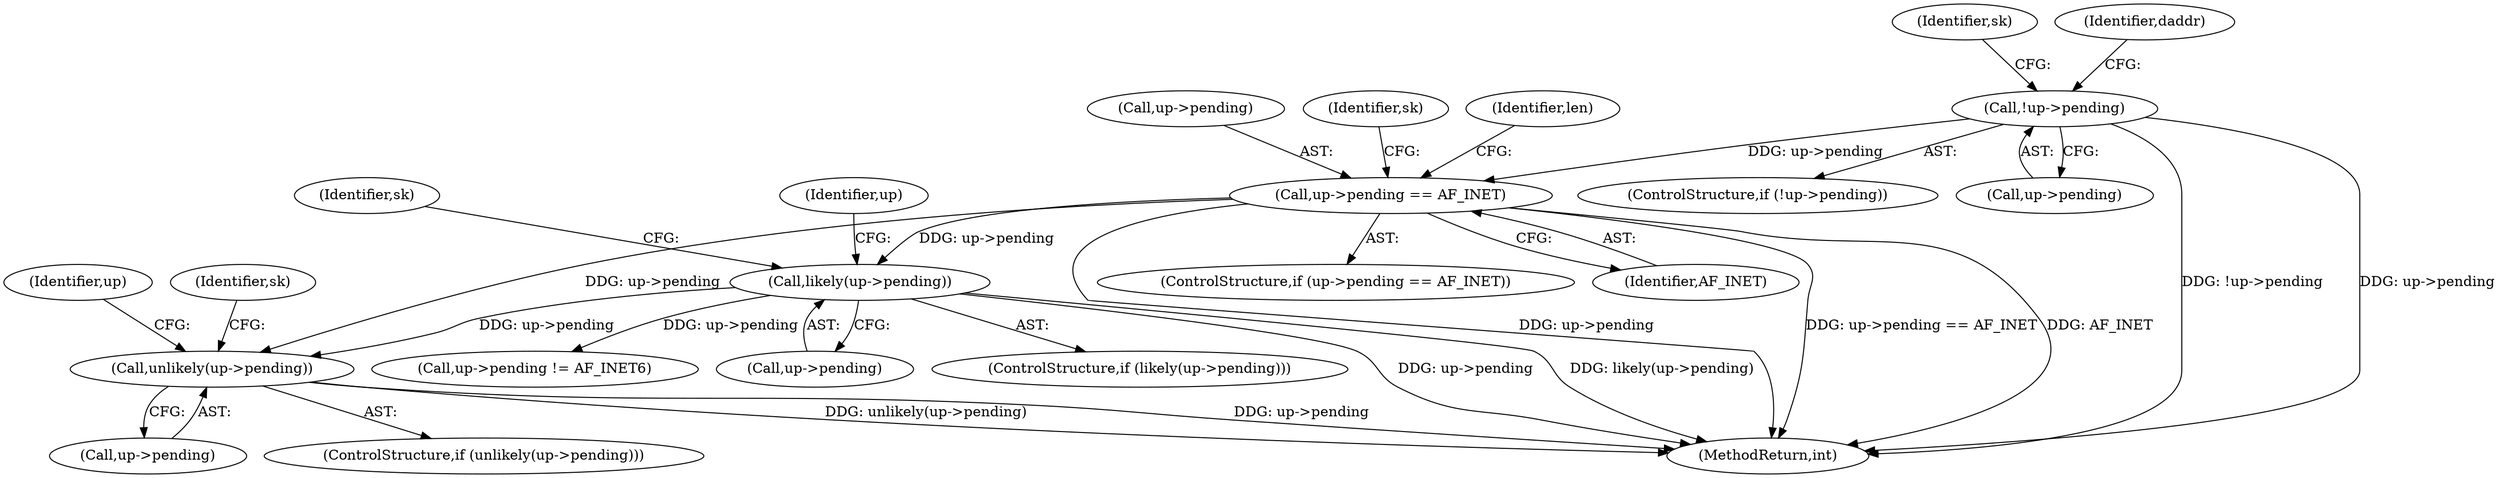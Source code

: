 digraph "0_linux_45f6fad84cc305103b28d73482b344d7f5b76f39_18@pointer" {
"1000874" [label="(Call,unlikely(up->pending))"];
"1000333" [label="(Call,up->pending == AF_INET)"];
"1000248" [label="(Call,!up->pending)"];
"1000367" [label="(Call,likely(up->pending))"];
"1000874" [label="(Call,unlikely(up->pending))"];
"1000374" [label="(Call,up->pending != AF_INET6)"];
"1000345" [label="(Identifier,len)"];
"1000247" [label="(ControlStructure,if (!up->pending))"];
"1000334" [label="(Call,up->pending)"];
"1000367" [label="(Call,likely(up->pending))"];
"1000256" [label="(Identifier,sk)"];
"1000270" [label="(Identifier,daddr)"];
"1000332" [label="(ControlStructure,if (up->pending == AF_INET))"];
"1000249" [label="(Call,up->pending)"];
"1000890" [label="(Identifier,up)"];
"1000248" [label="(Call,!up->pending)"];
"1000880" [label="(Identifier,sk)"];
"1000340" [label="(Identifier,sk)"];
"1000875" [label="(Call,up->pending)"];
"1000337" [label="(Identifier,AF_INET)"];
"1000390" [label="(Identifier,sk)"];
"1000376" [label="(Identifier,up)"];
"1001043" [label="(MethodReturn,int)"];
"1000368" [label="(Call,up->pending)"];
"1000333" [label="(Call,up->pending == AF_INET)"];
"1000873" [label="(ControlStructure,if (unlikely(up->pending)))"];
"1000366" [label="(ControlStructure,if (likely(up->pending)))"];
"1000874" -> "1000873"  [label="AST: "];
"1000874" -> "1000875"  [label="CFG: "];
"1000875" -> "1000874"  [label="AST: "];
"1000880" -> "1000874"  [label="CFG: "];
"1000890" -> "1000874"  [label="CFG: "];
"1000874" -> "1001043"  [label="DDG: unlikely(up->pending)"];
"1000874" -> "1001043"  [label="DDG: up->pending"];
"1000333" -> "1000874"  [label="DDG: up->pending"];
"1000367" -> "1000874"  [label="DDG: up->pending"];
"1000333" -> "1000332"  [label="AST: "];
"1000333" -> "1000337"  [label="CFG: "];
"1000334" -> "1000333"  [label="AST: "];
"1000337" -> "1000333"  [label="AST: "];
"1000340" -> "1000333"  [label="CFG: "];
"1000345" -> "1000333"  [label="CFG: "];
"1000333" -> "1001043"  [label="DDG: up->pending"];
"1000333" -> "1001043"  [label="DDG: up->pending == AF_INET"];
"1000333" -> "1001043"  [label="DDG: AF_INET"];
"1000248" -> "1000333"  [label="DDG: up->pending"];
"1000333" -> "1000367"  [label="DDG: up->pending"];
"1000248" -> "1000247"  [label="AST: "];
"1000248" -> "1000249"  [label="CFG: "];
"1000249" -> "1000248"  [label="AST: "];
"1000256" -> "1000248"  [label="CFG: "];
"1000270" -> "1000248"  [label="CFG: "];
"1000248" -> "1001043"  [label="DDG: !up->pending"];
"1000248" -> "1001043"  [label="DDG: up->pending"];
"1000367" -> "1000366"  [label="AST: "];
"1000367" -> "1000368"  [label="CFG: "];
"1000368" -> "1000367"  [label="AST: "];
"1000376" -> "1000367"  [label="CFG: "];
"1000390" -> "1000367"  [label="CFG: "];
"1000367" -> "1001043"  [label="DDG: up->pending"];
"1000367" -> "1001043"  [label="DDG: likely(up->pending)"];
"1000367" -> "1000374"  [label="DDG: up->pending"];
}
